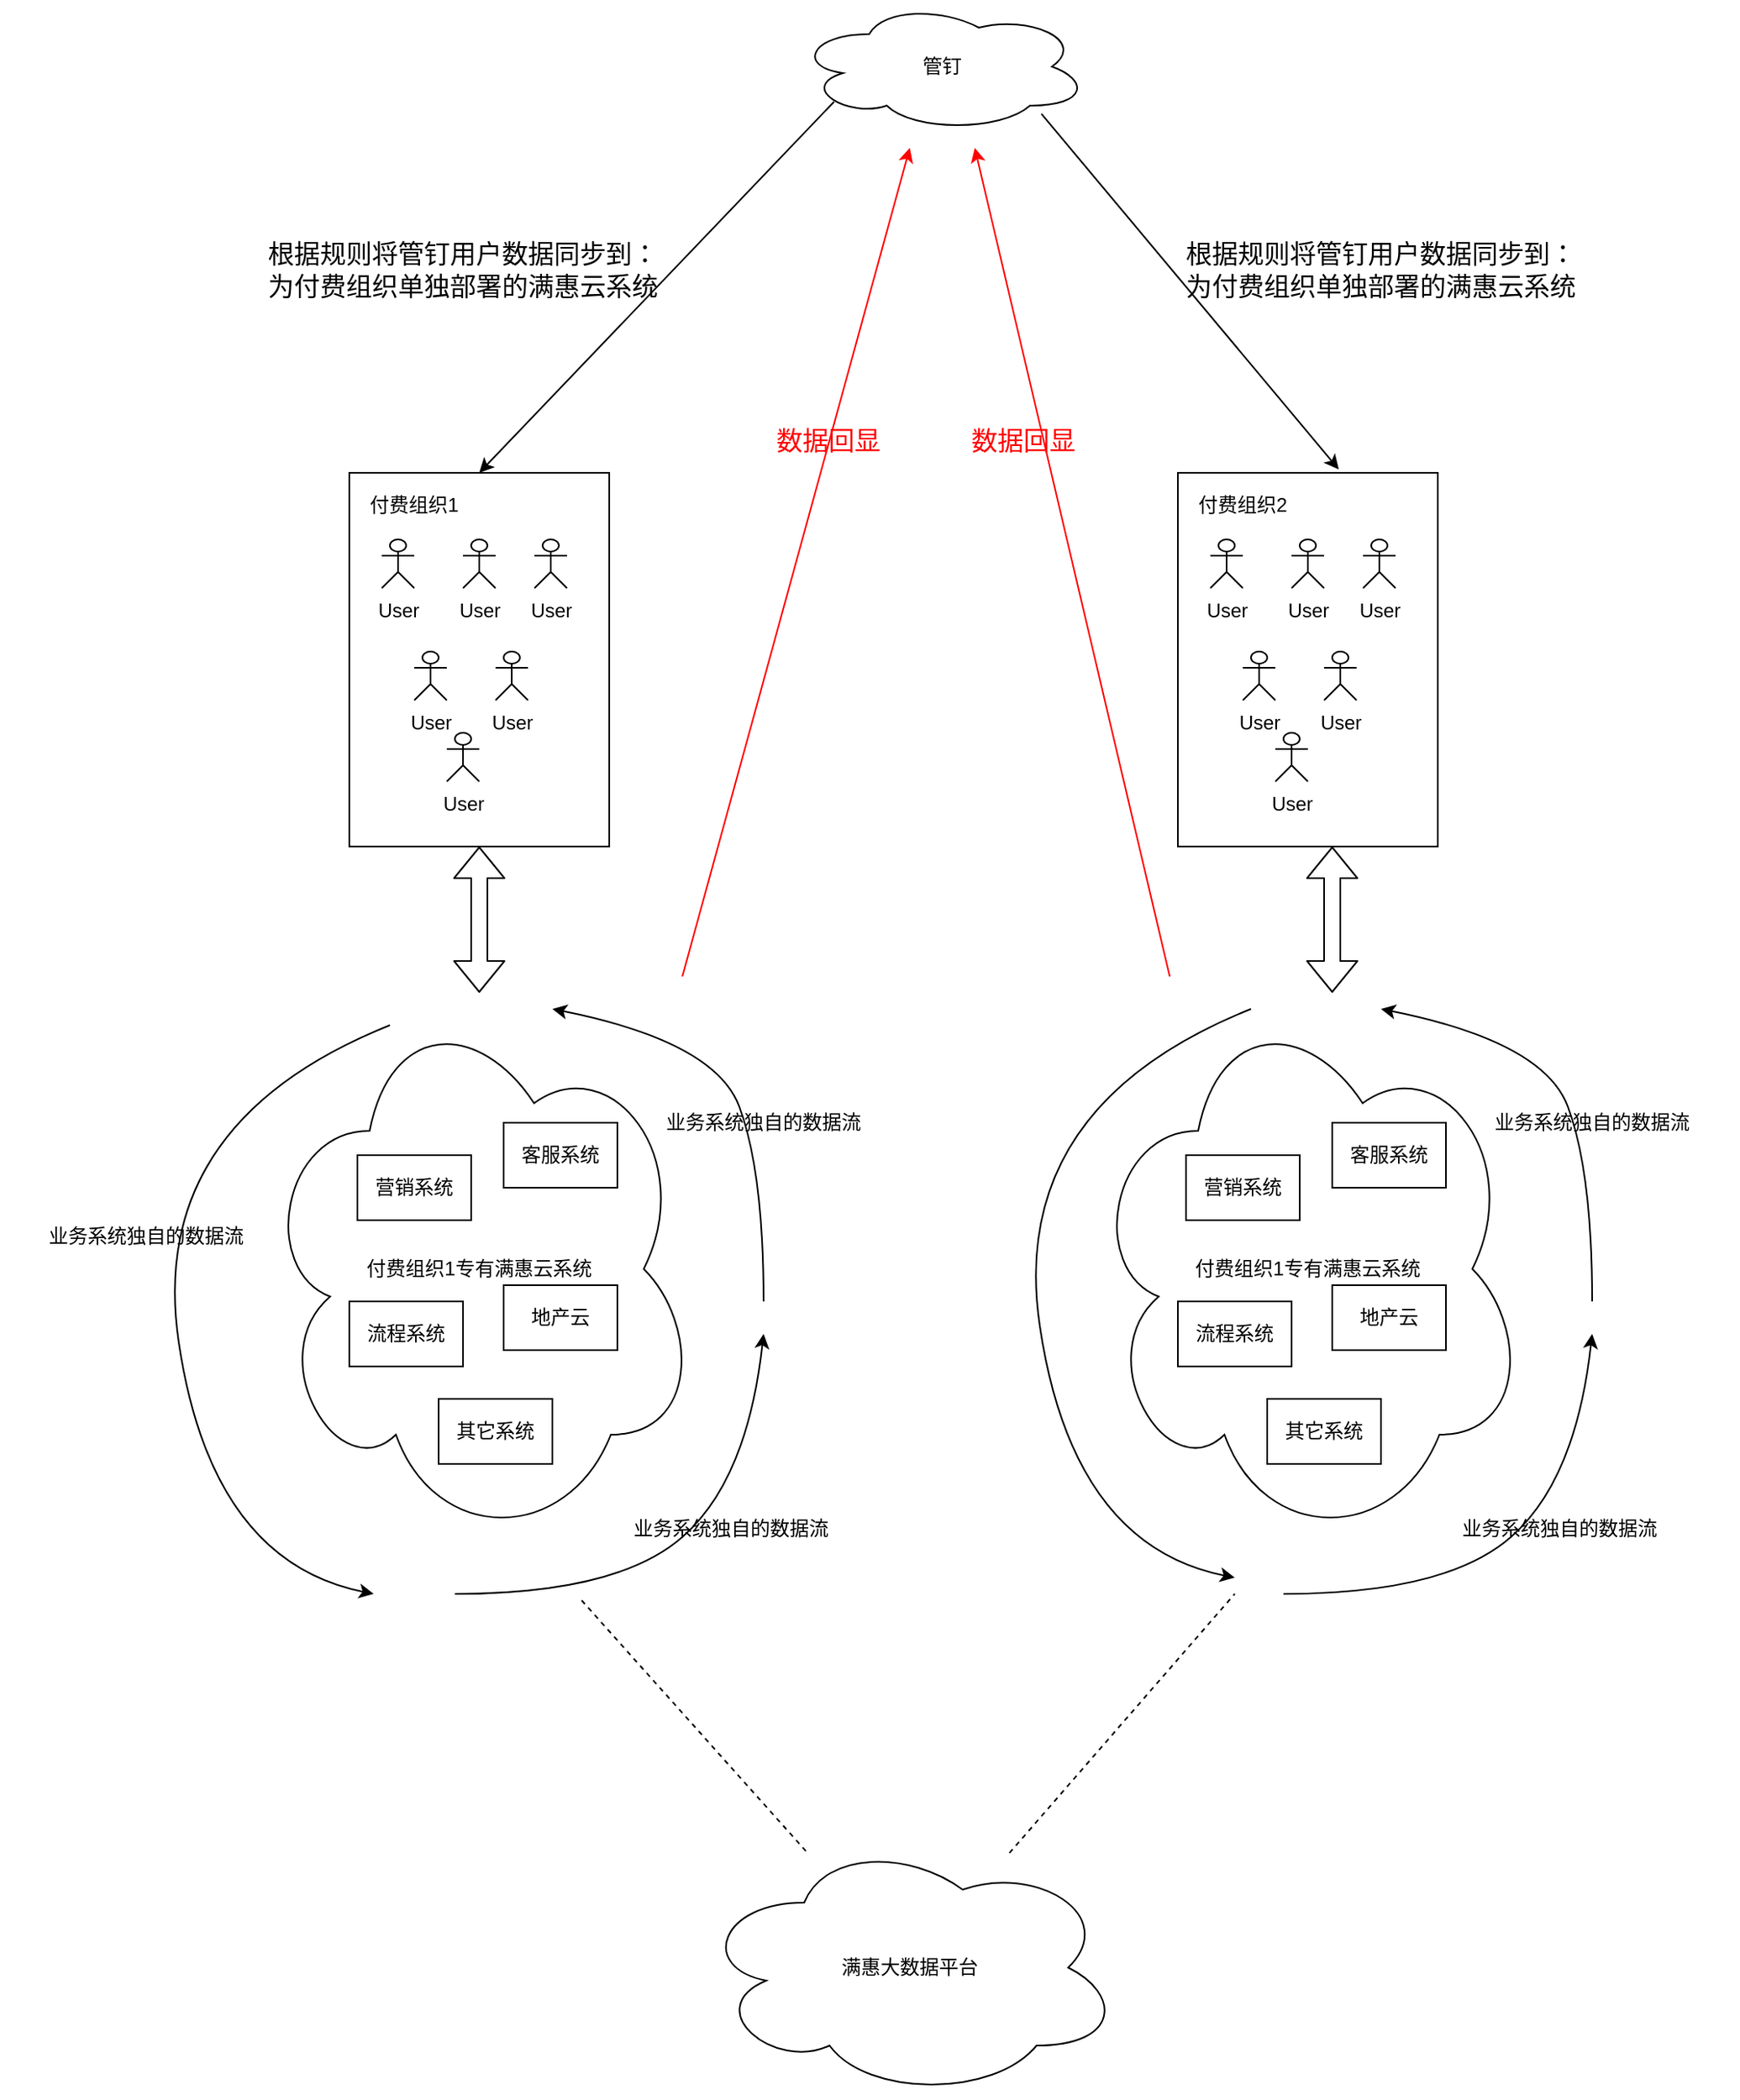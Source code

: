 <mxfile version="14.0.1" type="github">
  <diagram id="YZB0cHWHCt__Y0O9V4XH" name="Page-1">
    <mxGraphModel dx="2031" dy="1053" grid="1" gridSize="10" guides="1" tooltips="1" connect="1" arrows="1" fold="1" page="1" pageScale="1" pageWidth="1200" pageHeight="1920" math="0" shadow="0">
      <root>
        <mxCell id="0" />
        <mxCell id="1" parent="0" />
        <mxCell id="2vMNFDzbin6bQPBUR3g--3" value="管钉" style="ellipse;shape=cloud;whiteSpace=wrap;html=1;align=center;" vertex="1" parent="1">
          <mxGeometry x="550" y="20" width="180" height="80" as="geometry" />
        </mxCell>
        <mxCell id="2vMNFDzbin6bQPBUR3g--15" value="" style="group" vertex="1" connectable="0" parent="1">
          <mxGeometry x="275" y="310" width="160" height="230" as="geometry" />
        </mxCell>
        <mxCell id="2vMNFDzbin6bQPBUR3g--4" value="" style="rounded=0;whiteSpace=wrap;html=1;" vertex="1" parent="2vMNFDzbin6bQPBUR3g--15">
          <mxGeometry width="160" height="230" as="geometry" />
        </mxCell>
        <mxCell id="2vMNFDzbin6bQPBUR3g--5" value="付费组织1" style="text;html=1;strokeColor=none;fillColor=none;align=center;verticalAlign=middle;whiteSpace=wrap;rounded=0;" vertex="1" parent="2vMNFDzbin6bQPBUR3g--15">
          <mxGeometry x="10" y="10" width="60" height="20" as="geometry" />
        </mxCell>
        <mxCell id="2vMNFDzbin6bQPBUR3g--6" value="User" style="shape=umlActor;verticalLabelPosition=bottom;verticalAlign=top;html=1;outlineConnect=0;" vertex="1" parent="2vMNFDzbin6bQPBUR3g--15">
          <mxGeometry x="20" y="41" width="20" height="30" as="geometry" />
        </mxCell>
        <mxCell id="2vMNFDzbin6bQPBUR3g--9" value="User" style="shape=umlActor;verticalLabelPosition=bottom;verticalAlign=top;html=1;outlineConnect=0;" vertex="1" parent="2vMNFDzbin6bQPBUR3g--15">
          <mxGeometry x="70" y="41" width="20" height="30" as="geometry" />
        </mxCell>
        <mxCell id="2vMNFDzbin6bQPBUR3g--10" value="User" style="shape=umlActor;verticalLabelPosition=bottom;verticalAlign=top;html=1;outlineConnect=0;" vertex="1" parent="2vMNFDzbin6bQPBUR3g--15">
          <mxGeometry x="114" y="41" width="20" height="30" as="geometry" />
        </mxCell>
        <mxCell id="2vMNFDzbin6bQPBUR3g--11" value="User" style="shape=umlActor;verticalLabelPosition=bottom;verticalAlign=top;html=1;outlineConnect=0;" vertex="1" parent="2vMNFDzbin6bQPBUR3g--15">
          <mxGeometry x="40" y="110" width="20" height="30" as="geometry" />
        </mxCell>
        <mxCell id="2vMNFDzbin6bQPBUR3g--12" value="User" style="shape=umlActor;verticalLabelPosition=bottom;verticalAlign=top;html=1;outlineConnect=0;" vertex="1" parent="2vMNFDzbin6bQPBUR3g--15">
          <mxGeometry x="90" y="110" width="20" height="30" as="geometry" />
        </mxCell>
        <mxCell id="2vMNFDzbin6bQPBUR3g--13" value="User" style="shape=umlActor;verticalLabelPosition=bottom;verticalAlign=top;html=1;outlineConnect=0;" vertex="1" parent="2vMNFDzbin6bQPBUR3g--15">
          <mxGeometry x="60" y="160" width="20" height="30" as="geometry" />
        </mxCell>
        <mxCell id="2vMNFDzbin6bQPBUR3g--48" value="" style="group" vertex="1" connectable="0" parent="1">
          <mxGeometry x="220" y="630" width="270" height="340" as="geometry" />
        </mxCell>
        <mxCell id="2vMNFDzbin6bQPBUR3g--35" value="付费组织1专有满惠云系统" style="ellipse;shape=cloud;whiteSpace=wrap;html=1;" vertex="1" parent="2vMNFDzbin6bQPBUR3g--48">
          <mxGeometry width="270" height="340" as="geometry" />
        </mxCell>
        <mxCell id="2vMNFDzbin6bQPBUR3g--47" value="" style="group" vertex="1" connectable="0" parent="2vMNFDzbin6bQPBUR3g--48">
          <mxGeometry x="55" y="80" width="165" height="210" as="geometry" />
        </mxCell>
        <mxCell id="2vMNFDzbin6bQPBUR3g--41" value="流程系统" style="rounded=0;whiteSpace=wrap;html=1;" vertex="1" parent="2vMNFDzbin6bQPBUR3g--47">
          <mxGeometry y="110" width="70" height="40" as="geometry" />
        </mxCell>
        <mxCell id="2vMNFDzbin6bQPBUR3g--42" value="客服系统" style="rounded=0;whiteSpace=wrap;html=1;" vertex="1" parent="2vMNFDzbin6bQPBUR3g--47">
          <mxGeometry x="95" width="70" height="40" as="geometry" />
        </mxCell>
        <mxCell id="2vMNFDzbin6bQPBUR3g--43" value="营销系统" style="rounded=0;whiteSpace=wrap;html=1;" vertex="1" parent="2vMNFDzbin6bQPBUR3g--47">
          <mxGeometry x="5" y="20" width="70" height="40" as="geometry" />
        </mxCell>
        <mxCell id="2vMNFDzbin6bQPBUR3g--44" value="地产云" style="rounded=0;whiteSpace=wrap;html=1;" vertex="1" parent="2vMNFDzbin6bQPBUR3g--47">
          <mxGeometry x="95" y="100" width="70" height="40" as="geometry" />
        </mxCell>
        <mxCell id="2vMNFDzbin6bQPBUR3g--45" value="其它系统" style="rounded=0;whiteSpace=wrap;html=1;" vertex="1" parent="2vMNFDzbin6bQPBUR3g--47">
          <mxGeometry x="55" y="170" width="70" height="40" as="geometry" />
        </mxCell>
        <mxCell id="2vMNFDzbin6bQPBUR3g--49" value="" style="endArrow=classic;html=1;exitX=0.13;exitY=0.77;exitDx=0;exitDy=0;exitPerimeter=0;entryX=0.5;entryY=0;entryDx=0;entryDy=0;" edge="1" parent="1" source="2vMNFDzbin6bQPBUR3g--3" target="2vMNFDzbin6bQPBUR3g--4">
          <mxGeometry width="50" height="50" relative="1" as="geometry">
            <mxPoint x="660" y="420" as="sourcePoint" />
            <mxPoint x="710" y="370" as="targetPoint" />
          </mxGeometry>
        </mxCell>
        <mxCell id="2vMNFDzbin6bQPBUR3g--50" value="&lt;font style=&quot;font-size: 16px&quot;&gt;根据规则将管钉用户数据同步到：为付费组织单独部署的满惠云系统&lt;/font&gt;" style="text;html=1;strokeColor=none;fillColor=none;align=center;verticalAlign=middle;whiteSpace=wrap;rounded=0;" vertex="1" parent="1">
          <mxGeometry x="220" y="150" width="250" height="70" as="geometry" />
        </mxCell>
        <mxCell id="2vMNFDzbin6bQPBUR3g--52" value="" style="curved=1;endArrow=classic;html=1;" edge="1" parent="1">
          <mxGeometry width="50" height="50" relative="1" as="geometry">
            <mxPoint x="340" y="1000" as="sourcePoint" />
            <mxPoint x="530" y="840" as="targetPoint" />
            <Array as="points">
              <mxPoint x="440" y="1000" />
              <mxPoint x="520" y="930" />
            </Array>
          </mxGeometry>
        </mxCell>
        <mxCell id="2vMNFDzbin6bQPBUR3g--55" value="" style="curved=1;endArrow=classic;html=1;" edge="1" parent="1">
          <mxGeometry width="50" height="50" relative="1" as="geometry">
            <mxPoint x="530" y="820" as="sourcePoint" />
            <mxPoint x="400" y="640" as="targetPoint" />
            <Array as="points">
              <mxPoint x="530" y="740" />
              <mxPoint x="500" y="660" />
            </Array>
          </mxGeometry>
        </mxCell>
        <mxCell id="2vMNFDzbin6bQPBUR3g--56" value="" style="curved=1;endArrow=classic;html=1;" edge="1" parent="1">
          <mxGeometry width="50" height="50" relative="1" as="geometry">
            <mxPoint x="300" y="650" as="sourcePoint" />
            <mxPoint x="290" y="1000" as="targetPoint" />
            <Array as="points">
              <mxPoint x="150" y="710" />
              <mxPoint x="190" y="980" />
            </Array>
          </mxGeometry>
        </mxCell>
        <mxCell id="2vMNFDzbin6bQPBUR3g--58" value="业务系统独自的数据流" style="text;html=1;strokeColor=none;fillColor=none;align=center;verticalAlign=middle;whiteSpace=wrap;rounded=0;" vertex="1" parent="1">
          <mxGeometry x="420" y="910" width="180" height="100" as="geometry" />
        </mxCell>
        <mxCell id="2vMNFDzbin6bQPBUR3g--59" value="业务系统独自的数据流" style="text;html=1;strokeColor=none;fillColor=none;align=center;verticalAlign=middle;whiteSpace=wrap;rounded=0;" vertex="1" parent="1">
          <mxGeometry x="440" y="660" width="180" height="100" as="geometry" />
        </mxCell>
        <mxCell id="2vMNFDzbin6bQPBUR3g--60" value="业务系统独自的数据流" style="text;html=1;strokeColor=none;fillColor=none;align=center;verticalAlign=middle;whiteSpace=wrap;rounded=0;" vertex="1" parent="1">
          <mxGeometry x="60" y="730" width="180" height="100" as="geometry" />
        </mxCell>
        <mxCell id="2vMNFDzbin6bQPBUR3g--61" value="" style="group" vertex="1" connectable="0" parent="1">
          <mxGeometry x="785" y="310" width="160" height="230" as="geometry" />
        </mxCell>
        <mxCell id="2vMNFDzbin6bQPBUR3g--62" value="" style="rounded=0;whiteSpace=wrap;html=1;" vertex="1" parent="2vMNFDzbin6bQPBUR3g--61">
          <mxGeometry width="160" height="230" as="geometry" />
        </mxCell>
        <mxCell id="2vMNFDzbin6bQPBUR3g--63" value="付费组织2" style="text;html=1;strokeColor=none;fillColor=none;align=center;verticalAlign=middle;whiteSpace=wrap;rounded=0;" vertex="1" parent="2vMNFDzbin6bQPBUR3g--61">
          <mxGeometry x="10" y="10" width="60" height="20" as="geometry" />
        </mxCell>
        <mxCell id="2vMNFDzbin6bQPBUR3g--64" value="User" style="shape=umlActor;verticalLabelPosition=bottom;verticalAlign=top;html=1;outlineConnect=0;" vertex="1" parent="2vMNFDzbin6bQPBUR3g--61">
          <mxGeometry x="20" y="41" width="20" height="30" as="geometry" />
        </mxCell>
        <mxCell id="2vMNFDzbin6bQPBUR3g--65" value="User" style="shape=umlActor;verticalLabelPosition=bottom;verticalAlign=top;html=1;outlineConnect=0;" vertex="1" parent="2vMNFDzbin6bQPBUR3g--61">
          <mxGeometry x="70" y="41" width="20" height="30" as="geometry" />
        </mxCell>
        <mxCell id="2vMNFDzbin6bQPBUR3g--66" value="User" style="shape=umlActor;verticalLabelPosition=bottom;verticalAlign=top;html=1;outlineConnect=0;" vertex="1" parent="2vMNFDzbin6bQPBUR3g--61">
          <mxGeometry x="114" y="41" width="20" height="30" as="geometry" />
        </mxCell>
        <mxCell id="2vMNFDzbin6bQPBUR3g--67" value="User" style="shape=umlActor;verticalLabelPosition=bottom;verticalAlign=top;html=1;outlineConnect=0;" vertex="1" parent="2vMNFDzbin6bQPBUR3g--61">
          <mxGeometry x="40" y="110" width="20" height="30" as="geometry" />
        </mxCell>
        <mxCell id="2vMNFDzbin6bQPBUR3g--68" value="User" style="shape=umlActor;verticalLabelPosition=bottom;verticalAlign=top;html=1;outlineConnect=0;" vertex="1" parent="2vMNFDzbin6bQPBUR3g--61">
          <mxGeometry x="90" y="110" width="20" height="30" as="geometry" />
        </mxCell>
        <mxCell id="2vMNFDzbin6bQPBUR3g--69" value="User" style="shape=umlActor;verticalLabelPosition=bottom;verticalAlign=top;html=1;outlineConnect=0;" vertex="1" parent="2vMNFDzbin6bQPBUR3g--61">
          <mxGeometry x="60" y="160" width="20" height="30" as="geometry" />
        </mxCell>
        <mxCell id="2vMNFDzbin6bQPBUR3g--71" value="" style="group" vertex="1" connectable="0" parent="1">
          <mxGeometry x="730" y="630" width="270" height="340" as="geometry" />
        </mxCell>
        <mxCell id="2vMNFDzbin6bQPBUR3g--72" value="付费组织1专有满惠云系统" style="ellipse;shape=cloud;whiteSpace=wrap;html=1;" vertex="1" parent="2vMNFDzbin6bQPBUR3g--71">
          <mxGeometry width="270" height="340" as="geometry" />
        </mxCell>
        <mxCell id="2vMNFDzbin6bQPBUR3g--73" value="" style="group" vertex="1" connectable="0" parent="2vMNFDzbin6bQPBUR3g--71">
          <mxGeometry x="55" y="80" width="165" height="210" as="geometry" />
        </mxCell>
        <mxCell id="2vMNFDzbin6bQPBUR3g--74" value="流程系统" style="rounded=0;whiteSpace=wrap;html=1;" vertex="1" parent="2vMNFDzbin6bQPBUR3g--73">
          <mxGeometry y="110" width="70" height="40" as="geometry" />
        </mxCell>
        <mxCell id="2vMNFDzbin6bQPBUR3g--75" value="客服系统" style="rounded=0;whiteSpace=wrap;html=1;" vertex="1" parent="2vMNFDzbin6bQPBUR3g--73">
          <mxGeometry x="95" width="70" height="40" as="geometry" />
        </mxCell>
        <mxCell id="2vMNFDzbin6bQPBUR3g--76" value="营销系统" style="rounded=0;whiteSpace=wrap;html=1;" vertex="1" parent="2vMNFDzbin6bQPBUR3g--73">
          <mxGeometry x="5" y="20" width="70" height="40" as="geometry" />
        </mxCell>
        <mxCell id="2vMNFDzbin6bQPBUR3g--77" value="地产云" style="rounded=0;whiteSpace=wrap;html=1;" vertex="1" parent="2vMNFDzbin6bQPBUR3g--73">
          <mxGeometry x="95" y="100" width="70" height="40" as="geometry" />
        </mxCell>
        <mxCell id="2vMNFDzbin6bQPBUR3g--78" value="其它系统" style="rounded=0;whiteSpace=wrap;html=1;" vertex="1" parent="2vMNFDzbin6bQPBUR3g--73">
          <mxGeometry x="55" y="170" width="70" height="40" as="geometry" />
        </mxCell>
        <mxCell id="2vMNFDzbin6bQPBUR3g--79" value="&lt;font style=&quot;font-size: 16px&quot;&gt;根据规则将管钉用户数据同步到：为付费组织单独部署的满惠云系统&lt;/font&gt;" style="text;html=1;strokeColor=none;fillColor=none;align=center;verticalAlign=middle;whiteSpace=wrap;rounded=0;" vertex="1" parent="1">
          <mxGeometry x="785" y="150" width="250" height="70" as="geometry" />
        </mxCell>
        <mxCell id="2vMNFDzbin6bQPBUR3g--80" value="" style="curved=1;endArrow=classic;html=1;" edge="1" parent="1">
          <mxGeometry width="50" height="50" relative="1" as="geometry">
            <mxPoint x="850" y="1000" as="sourcePoint" />
            <mxPoint x="1040" y="840" as="targetPoint" />
            <Array as="points">
              <mxPoint x="950" y="1000" />
              <mxPoint x="1030" y="930" />
            </Array>
          </mxGeometry>
        </mxCell>
        <mxCell id="2vMNFDzbin6bQPBUR3g--81" value="" style="curved=1;endArrow=classic;html=1;" edge="1" parent="1">
          <mxGeometry width="50" height="50" relative="1" as="geometry">
            <mxPoint x="1040" y="820" as="sourcePoint" />
            <mxPoint x="910" y="640" as="targetPoint" />
            <Array as="points">
              <mxPoint x="1040" y="740" />
              <mxPoint x="1010" y="660" />
            </Array>
          </mxGeometry>
        </mxCell>
        <mxCell id="2vMNFDzbin6bQPBUR3g--82" value="" style="curved=1;endArrow=classic;html=1;" edge="1" parent="1">
          <mxGeometry width="50" height="50" relative="1" as="geometry">
            <mxPoint x="830" y="640" as="sourcePoint" />
            <mxPoint x="820" y="990" as="targetPoint" />
            <Array as="points">
              <mxPoint x="680" y="700" />
              <mxPoint x="720" y="970" />
            </Array>
          </mxGeometry>
        </mxCell>
        <mxCell id="2vMNFDzbin6bQPBUR3g--83" value="业务系统独自的数据流" style="text;html=1;strokeColor=none;fillColor=none;align=center;verticalAlign=middle;whiteSpace=wrap;rounded=0;" vertex="1" parent="1">
          <mxGeometry x="930" y="910" width="180" height="100" as="geometry" />
        </mxCell>
        <mxCell id="2vMNFDzbin6bQPBUR3g--84" value="业务系统独自的数据流" style="text;html=1;strokeColor=none;fillColor=none;align=center;verticalAlign=middle;whiteSpace=wrap;rounded=0;" vertex="1" parent="1">
          <mxGeometry x="950" y="660" width="180" height="100" as="geometry" />
        </mxCell>
        <mxCell id="2vMNFDzbin6bQPBUR3g--86" value="" style="endArrow=classic;html=1;exitX=0.839;exitY=0.863;exitDx=0;exitDy=0;exitPerimeter=0;entryX=0.619;entryY=-0.009;entryDx=0;entryDy=0;entryPerimeter=0;" edge="1" parent="1" source="2vMNFDzbin6bQPBUR3g--3" target="2vMNFDzbin6bQPBUR3g--62">
          <mxGeometry width="50" height="50" relative="1" as="geometry">
            <mxPoint x="583.4" y="91.6" as="sourcePoint" />
            <mxPoint x="365" y="320" as="targetPoint" />
          </mxGeometry>
        </mxCell>
        <mxCell id="2vMNFDzbin6bQPBUR3g--87" value="" style="endArrow=none;dashed=1;html=1;exitX=-0.011;exitY=0.94;exitDx=0;exitDy=0;exitPerimeter=0;" edge="1" parent="1" source="2vMNFDzbin6bQPBUR3g--58" target="2vMNFDzbin6bQPBUR3g--89">
          <mxGeometry width="50" height="50" relative="1" as="geometry">
            <mxPoint x="660" y="1050" as="sourcePoint" />
            <mxPoint x="530" y="1270" as="targetPoint" />
          </mxGeometry>
        </mxCell>
        <mxCell id="2vMNFDzbin6bQPBUR3g--88" value="" style="endArrow=none;dashed=1;html=1;rounded=0;" edge="1" parent="1" source="2vMNFDzbin6bQPBUR3g--89">
          <mxGeometry width="50" height="50" relative="1" as="geometry">
            <mxPoint x="700" y="1270" as="sourcePoint" />
            <mxPoint x="820" y="1000" as="targetPoint" />
          </mxGeometry>
        </mxCell>
        <mxCell id="2vMNFDzbin6bQPBUR3g--89" value="满惠大数据平台" style="ellipse;shape=cloud;whiteSpace=wrap;html=1;" vertex="1" parent="1">
          <mxGeometry x="490" y="1150" width="260" height="160" as="geometry" />
        </mxCell>
        <mxCell id="2vMNFDzbin6bQPBUR3g--102" value="" style="shape=flexArrow;endArrow=classic;startArrow=classic;html=1;strokeWidth=1;entryX=0.5;entryY=1;entryDx=0;entryDy=0;" edge="1" parent="1" source="2vMNFDzbin6bQPBUR3g--35" target="2vMNFDzbin6bQPBUR3g--4">
          <mxGeometry width="50" height="50" relative="1" as="geometry">
            <mxPoint x="330" y="600" as="sourcePoint" />
            <mxPoint x="380" y="550" as="targetPoint" />
          </mxGeometry>
        </mxCell>
        <mxCell id="2vMNFDzbin6bQPBUR3g--103" value="" style="shape=flexArrow;endArrow=classic;startArrow=classic;html=1;strokeWidth=1;entryX=0.5;entryY=1;entryDx=0;entryDy=0;" edge="1" parent="1">
          <mxGeometry width="50" height="50" relative="1" as="geometry">
            <mxPoint x="880" y="630" as="sourcePoint" />
            <mxPoint x="880" y="540" as="targetPoint" />
          </mxGeometry>
        </mxCell>
        <mxCell id="2vMNFDzbin6bQPBUR3g--104" value="" style="endArrow=classic;html=1;strokeWidth=1;strokeColor=#FF0000;" edge="1" parent="1">
          <mxGeometry width="50" height="50" relative="1" as="geometry">
            <mxPoint x="480" y="620" as="sourcePoint" />
            <mxPoint x="620" y="110" as="targetPoint" />
          </mxGeometry>
        </mxCell>
        <mxCell id="2vMNFDzbin6bQPBUR3g--106" value="" style="endArrow=classic;html=1;strokeWidth=1;fontColor=#FF0000;strokeColor=#FF0000;" edge="1" parent="1">
          <mxGeometry width="50" height="50" relative="1" as="geometry">
            <mxPoint x="780" y="620" as="sourcePoint" />
            <mxPoint x="660" y="110" as="targetPoint" />
          </mxGeometry>
        </mxCell>
        <mxCell id="2vMNFDzbin6bQPBUR3g--107" value="数据回显" style="text;html=1;strokeColor=none;fillColor=none;align=center;verticalAlign=middle;whiteSpace=wrap;rounded=0;dashed=1;fontColor=#FF0000;fontSize=16;" vertex="1" parent="1">
          <mxGeometry x="510" y="250" width="120" height="80" as="geometry" />
        </mxCell>
        <mxCell id="2vMNFDzbin6bQPBUR3g--108" value="数据回显" style="text;html=1;strokeColor=none;fillColor=none;align=center;verticalAlign=middle;whiteSpace=wrap;rounded=0;dashed=1;fontColor=#FF0000;fontSize=16;" vertex="1" parent="1">
          <mxGeometry x="630" y="250" width="120" height="80" as="geometry" />
        </mxCell>
      </root>
    </mxGraphModel>
  </diagram>
</mxfile>
